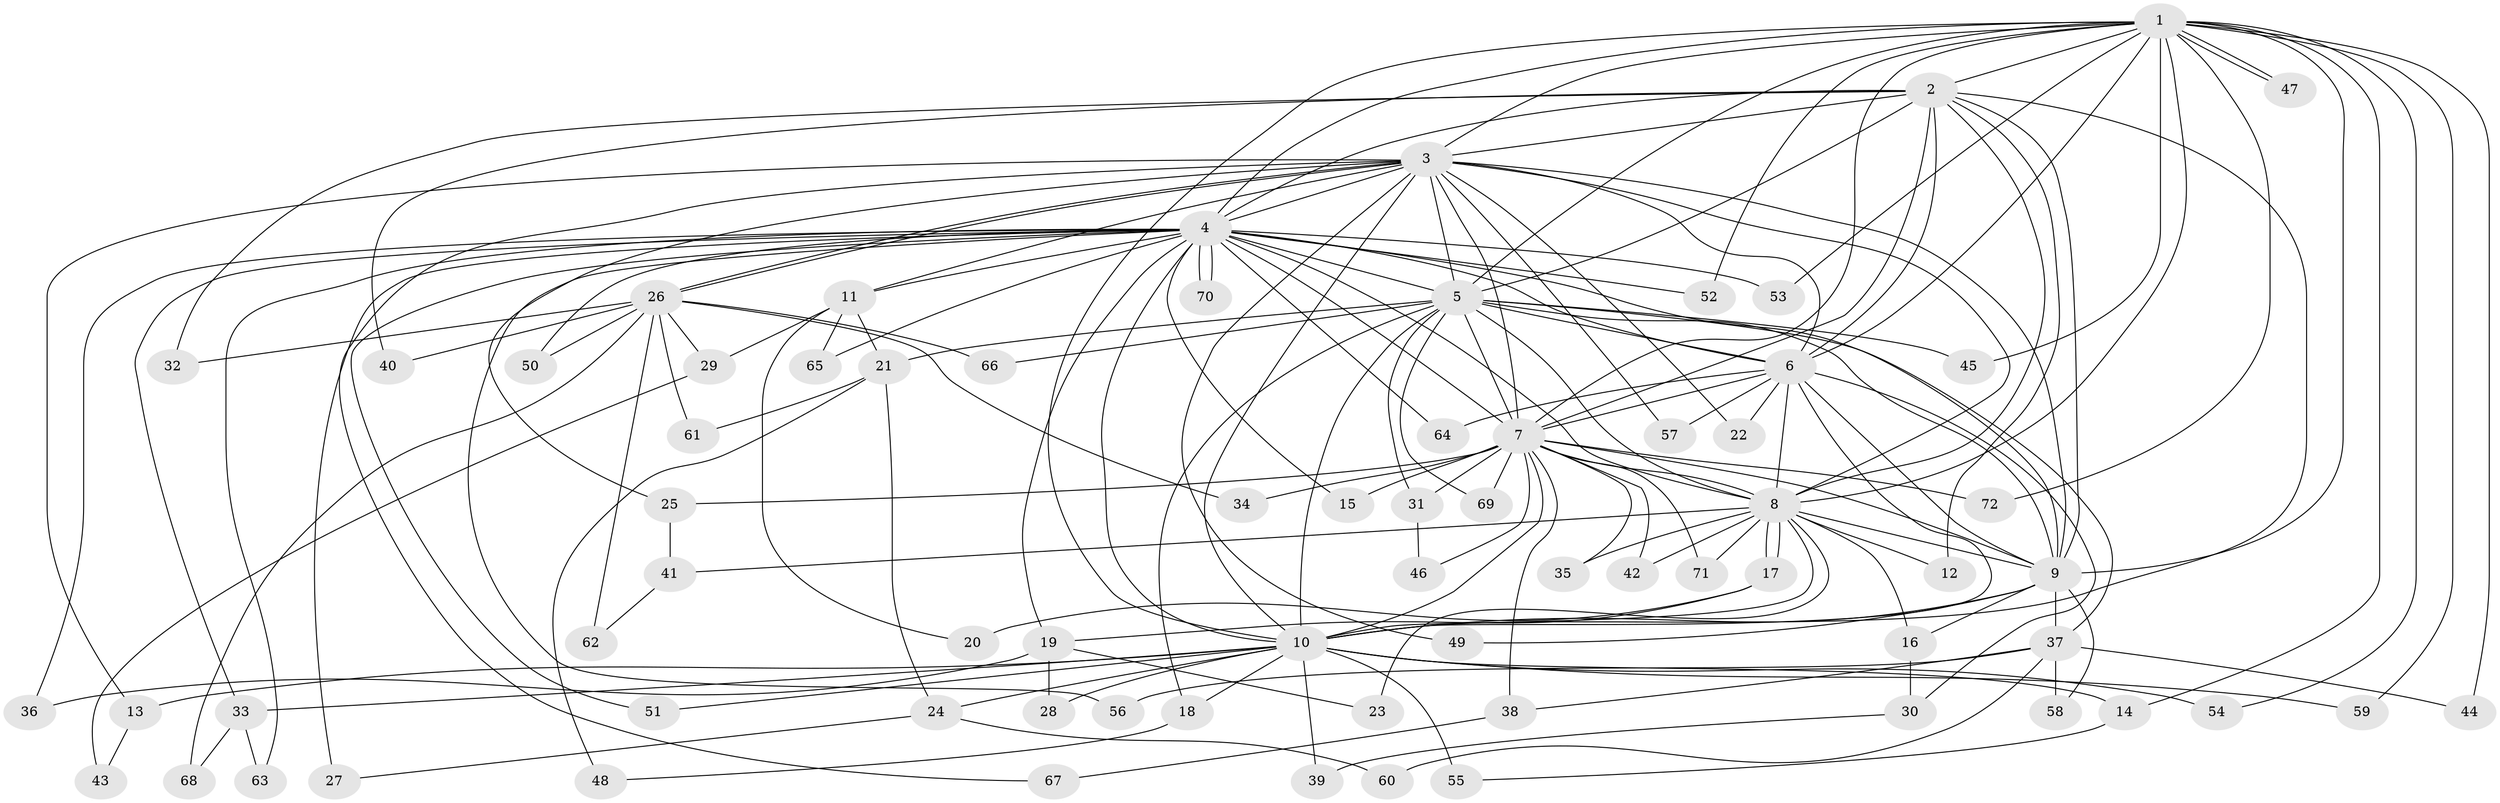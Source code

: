 // Generated by graph-tools (version 1.1) at 2025/49/03/09/25 03:49:45]
// undirected, 72 vertices, 169 edges
graph export_dot {
graph [start="1"]
  node [color=gray90,style=filled];
  1;
  2;
  3;
  4;
  5;
  6;
  7;
  8;
  9;
  10;
  11;
  12;
  13;
  14;
  15;
  16;
  17;
  18;
  19;
  20;
  21;
  22;
  23;
  24;
  25;
  26;
  27;
  28;
  29;
  30;
  31;
  32;
  33;
  34;
  35;
  36;
  37;
  38;
  39;
  40;
  41;
  42;
  43;
  44;
  45;
  46;
  47;
  48;
  49;
  50;
  51;
  52;
  53;
  54;
  55;
  56;
  57;
  58;
  59;
  60;
  61;
  62;
  63;
  64;
  65;
  66;
  67;
  68;
  69;
  70;
  71;
  72;
  1 -- 2;
  1 -- 3;
  1 -- 4;
  1 -- 5;
  1 -- 6;
  1 -- 7;
  1 -- 8;
  1 -- 9;
  1 -- 10;
  1 -- 14;
  1 -- 44;
  1 -- 45;
  1 -- 47;
  1 -- 47;
  1 -- 52;
  1 -- 53;
  1 -- 54;
  1 -- 59;
  1 -- 72;
  2 -- 3;
  2 -- 4;
  2 -- 5;
  2 -- 6;
  2 -- 7;
  2 -- 8;
  2 -- 9;
  2 -- 10;
  2 -- 12;
  2 -- 32;
  2 -- 40;
  3 -- 4;
  3 -- 5;
  3 -- 6;
  3 -- 7;
  3 -- 8;
  3 -- 9;
  3 -- 10;
  3 -- 11;
  3 -- 13;
  3 -- 22;
  3 -- 25;
  3 -- 26;
  3 -- 26;
  3 -- 49;
  3 -- 57;
  3 -- 67;
  4 -- 5;
  4 -- 6;
  4 -- 7;
  4 -- 8;
  4 -- 9;
  4 -- 10;
  4 -- 11;
  4 -- 15;
  4 -- 19;
  4 -- 27;
  4 -- 33;
  4 -- 36;
  4 -- 50;
  4 -- 51;
  4 -- 52;
  4 -- 53;
  4 -- 56;
  4 -- 63;
  4 -- 64;
  4 -- 65;
  4 -- 70;
  4 -- 70;
  5 -- 6;
  5 -- 7;
  5 -- 8;
  5 -- 9;
  5 -- 10;
  5 -- 18;
  5 -- 21;
  5 -- 31;
  5 -- 37;
  5 -- 45;
  5 -- 66;
  5 -- 69;
  6 -- 7;
  6 -- 8;
  6 -- 9;
  6 -- 10;
  6 -- 22;
  6 -- 30;
  6 -- 57;
  6 -- 64;
  7 -- 8;
  7 -- 9;
  7 -- 10;
  7 -- 15;
  7 -- 25;
  7 -- 31;
  7 -- 34;
  7 -- 35;
  7 -- 38;
  7 -- 42;
  7 -- 46;
  7 -- 69;
  7 -- 71;
  7 -- 72;
  8 -- 9;
  8 -- 10;
  8 -- 12;
  8 -- 16;
  8 -- 17;
  8 -- 17;
  8 -- 23;
  8 -- 35;
  8 -- 41;
  8 -- 42;
  8 -- 71;
  9 -- 10;
  9 -- 16;
  9 -- 37;
  9 -- 49;
  9 -- 58;
  10 -- 13;
  10 -- 14;
  10 -- 18;
  10 -- 24;
  10 -- 28;
  10 -- 33;
  10 -- 39;
  10 -- 51;
  10 -- 54;
  10 -- 55;
  10 -- 59;
  11 -- 20;
  11 -- 21;
  11 -- 29;
  11 -- 65;
  13 -- 43;
  14 -- 55;
  16 -- 30;
  17 -- 19;
  17 -- 20;
  18 -- 48;
  19 -- 23;
  19 -- 28;
  19 -- 36;
  21 -- 24;
  21 -- 48;
  21 -- 61;
  24 -- 27;
  24 -- 60;
  25 -- 41;
  26 -- 29;
  26 -- 32;
  26 -- 34;
  26 -- 40;
  26 -- 50;
  26 -- 61;
  26 -- 62;
  26 -- 66;
  26 -- 68;
  29 -- 43;
  30 -- 39;
  31 -- 46;
  33 -- 63;
  33 -- 68;
  37 -- 38;
  37 -- 44;
  37 -- 56;
  37 -- 58;
  37 -- 60;
  38 -- 67;
  41 -- 62;
}
